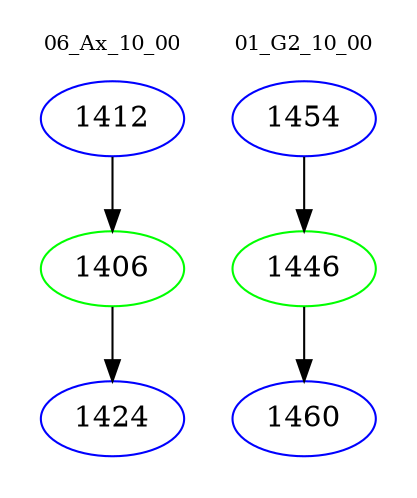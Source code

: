 digraph{
subgraph cluster_0 {
color = white
label = "06_Ax_10_00";
fontsize=10;
T0_1412 [label="1412", color="blue"]
T0_1412 -> T0_1406 [color="black"]
T0_1406 [label="1406", color="green"]
T0_1406 -> T0_1424 [color="black"]
T0_1424 [label="1424", color="blue"]
}
subgraph cluster_1 {
color = white
label = "01_G2_10_00";
fontsize=10;
T1_1454 [label="1454", color="blue"]
T1_1454 -> T1_1446 [color="black"]
T1_1446 [label="1446", color="green"]
T1_1446 -> T1_1460 [color="black"]
T1_1460 [label="1460", color="blue"]
}
}
